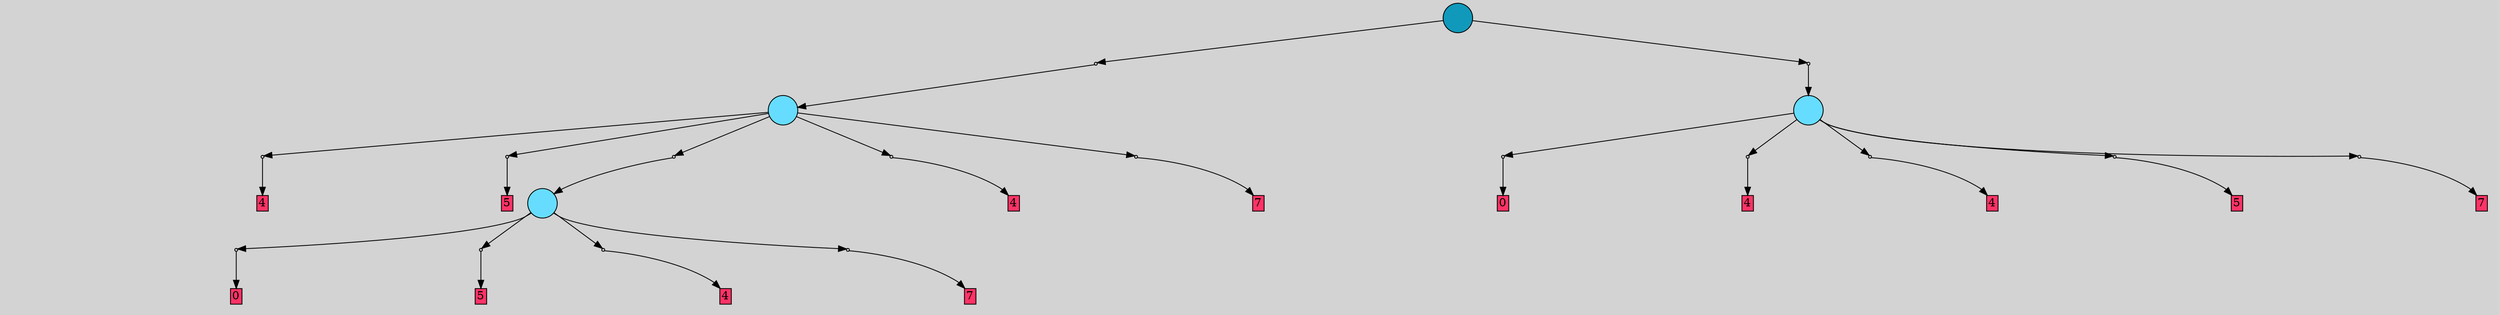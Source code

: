 // File exported with GEGELATI v1.3.1
// On the 2024-04-12 16:12:35
// With the File::TPGGraphDotExporter
digraph{
	graph[pad = "0.212, 0.055" bgcolor = lightgray]
	node[shape=circle style = filled label = ""]
		T0 [fillcolor="#66ddff"]
		T1 [fillcolor="#66ddff"]
		T2 [fillcolor="#66ddff"]
		T3 [fillcolor="#1199bb"]
		P0 [fillcolor="#cccccc" shape=point] //
		I0 [shape=box style=invis label="2|0&1|0#3|4#2|5#3|5#1|3#3|7&#92;n"]
		P0 -> I0[style=invis]
		A0 [fillcolor="#ff3366" shape=box margin=0.03 width=0 height=0 label="0"]
		T0 -> P0 -> A0
		P1 [fillcolor="#cccccc" shape=point] //
		I1 [shape=box style=invis label="4|0&4|5#3|4#1|1#2|7#0|3#4|5&#92;n"]
		P1 -> I1[style=invis]
		A1 [fillcolor="#ff3366" shape=box margin=0.03 width=0 height=0 label="4"]
		T0 -> P1 -> A1
		P2 [fillcolor="#cccccc" shape=point] //
		I2 [shape=box style=invis label="1|0&3|2#3|3#2|5#4|3#4|1#0|6&#92;n"]
		P2 -> I2[style=invis]
		A2 [fillcolor="#ff3366" shape=box margin=0.03 width=0 height=0 label="4"]
		T0 -> P2 -> A2
		P3 [fillcolor="#cccccc" shape=point] //
		I3 [shape=box style=invis label="2|0&4|2#3|2#0|6#3|5#3|4#0|5&#92;n"]
		P3 -> I3[style=invis]
		A3 [fillcolor="#ff3366" shape=box margin=0.03 width=0 height=0 label="5"]
		T0 -> P3 -> A3
		P4 [fillcolor="#cccccc" shape=point] //
		I4 [shape=box style=invis label="0|0&3|3#2|6#1|1#0|3#1|7#0|5&#92;n4|0&0|0#1|7#4|1#0|4#0|2#3|3&#92;n"]
		P4 -> I4[style=invis]
		A4 [fillcolor="#ff3366" shape=box margin=0.03 width=0 height=0 label="7"]
		T0 -> P4 -> A4
		P5 [fillcolor="#cccccc" shape=point] //
		I5 [shape=box style=invis label="2|0&1|0#3|4#2|5#3|5#1|3#3|7&#92;n"]
		P5 -> I5[style=invis]
		A5 [fillcolor="#ff3366" shape=box margin=0.03 width=0 height=0 label="0"]
		T1 -> P5 -> A5
		P6 [fillcolor="#cccccc" shape=point] //
		I6 [shape=box style=invis label="2|0&3|2#4|0#0|7#3|2#1|5#0|2&#92;n"]
		P6 -> I6[style=invis]
		A6 [fillcolor="#ff3366" shape=box margin=0.03 width=0 height=0 label="5"]
		T1 -> P6 -> A6
		P7 [fillcolor="#cccccc" shape=point] //
		I7 [shape=box style=invis label="7|0&2|0#2|0#3|7#4|4#1|5#2|5&#92;n"]
		P7 -> I7[style=invis]
		A7 [fillcolor="#ff3366" shape=box margin=0.03 width=0 height=0 label="4"]
		T1 -> P7 -> A7
		P8 [fillcolor="#cccccc" shape=point] //
		I8 [shape=box style=invis label="1|1&3|6#3|7#4|4#1|2#0|0#1|2&#92;n2|0&0|1#4|7#1|2#3|2#3|3#3|6&#92;n"]
		P8 -> I8[style=invis]
		A8 [fillcolor="#ff3366" shape=box margin=0.03 width=0 height=0 label="7"]
		T1 -> P8 -> A8
		P9 [fillcolor="#cccccc" shape=point] //
		I9 [shape=box style=invis label="7|0&4|5#3|4#1|1#2|7#0|3#4|5&#92;n"]
		P9 -> I9[style=invis]
		A9 [fillcolor="#ff3366" shape=box margin=0.03 width=0 height=0 label="4"]
		T2 -> P9 -> A9
		P10 [fillcolor="#cccccc" shape=point] //
		I10 [shape=box style=invis label="2|0&4|2#3|2#0|6#3|5#3|4#0|5&#92;n"]
		P10 -> I10[style=invis]
		A10 [fillcolor="#ff3366" shape=box margin=0.03 width=0 height=0 label="5"]
		T2 -> P10 -> A10
		P11 [fillcolor="#cccccc" shape=point] //
		I11 [shape=box style=invis label="2|0&1|0#3|4#2|5#3|5#1|3#3|7&#92;n"]
		P11 -> I11[style=invis]
		T2 -> P11 -> T1
		P12 [fillcolor="#cccccc" shape=point] //
		I12 [shape=box style=invis label="3|0&4|5#3|4#1|1#2|7#0|3#4|5&#92;n"]
		P12 -> I12[style=invis]
		A11 [fillcolor="#ff3366" shape=box margin=0.03 width=0 height=0 label="4"]
		T2 -> P12 -> A11
		P13 [fillcolor="#cccccc" shape=point] //
		I13 [shape=box style=invis label="7|1&0|1#4|1#0|4#1|7#2|4#0|5&#92;n2|0&0|1#3|7#1|2#3|2#3|3#3|6&#92;n"]
		P13 -> I13[style=invis]
		A12 [fillcolor="#ff3366" shape=box margin=0.03 width=0 height=0 label="7"]
		T2 -> P13 -> A12
		P14 [fillcolor="#cccccc" shape=point] //
		I14 [shape=box style=invis label="6|0&4|1#2|2#2|6#2|3#3|2#4|1&#92;n"]
		P14 -> I14[style=invis]
		T3 -> P14 -> T2
		P15 [fillcolor="#cccccc" shape=point] //
		I15 [shape=box style=invis label="3|7&2|3#0|3#2|0#2|6#3|5#4|3&#92;n1|0&4|0#0|7#1|7#1|7#4|2#1|3&#92;n"]
		P15 -> I15[style=invis]
		T3 -> P15 -> T0
		{ rank= same T3 }
}
